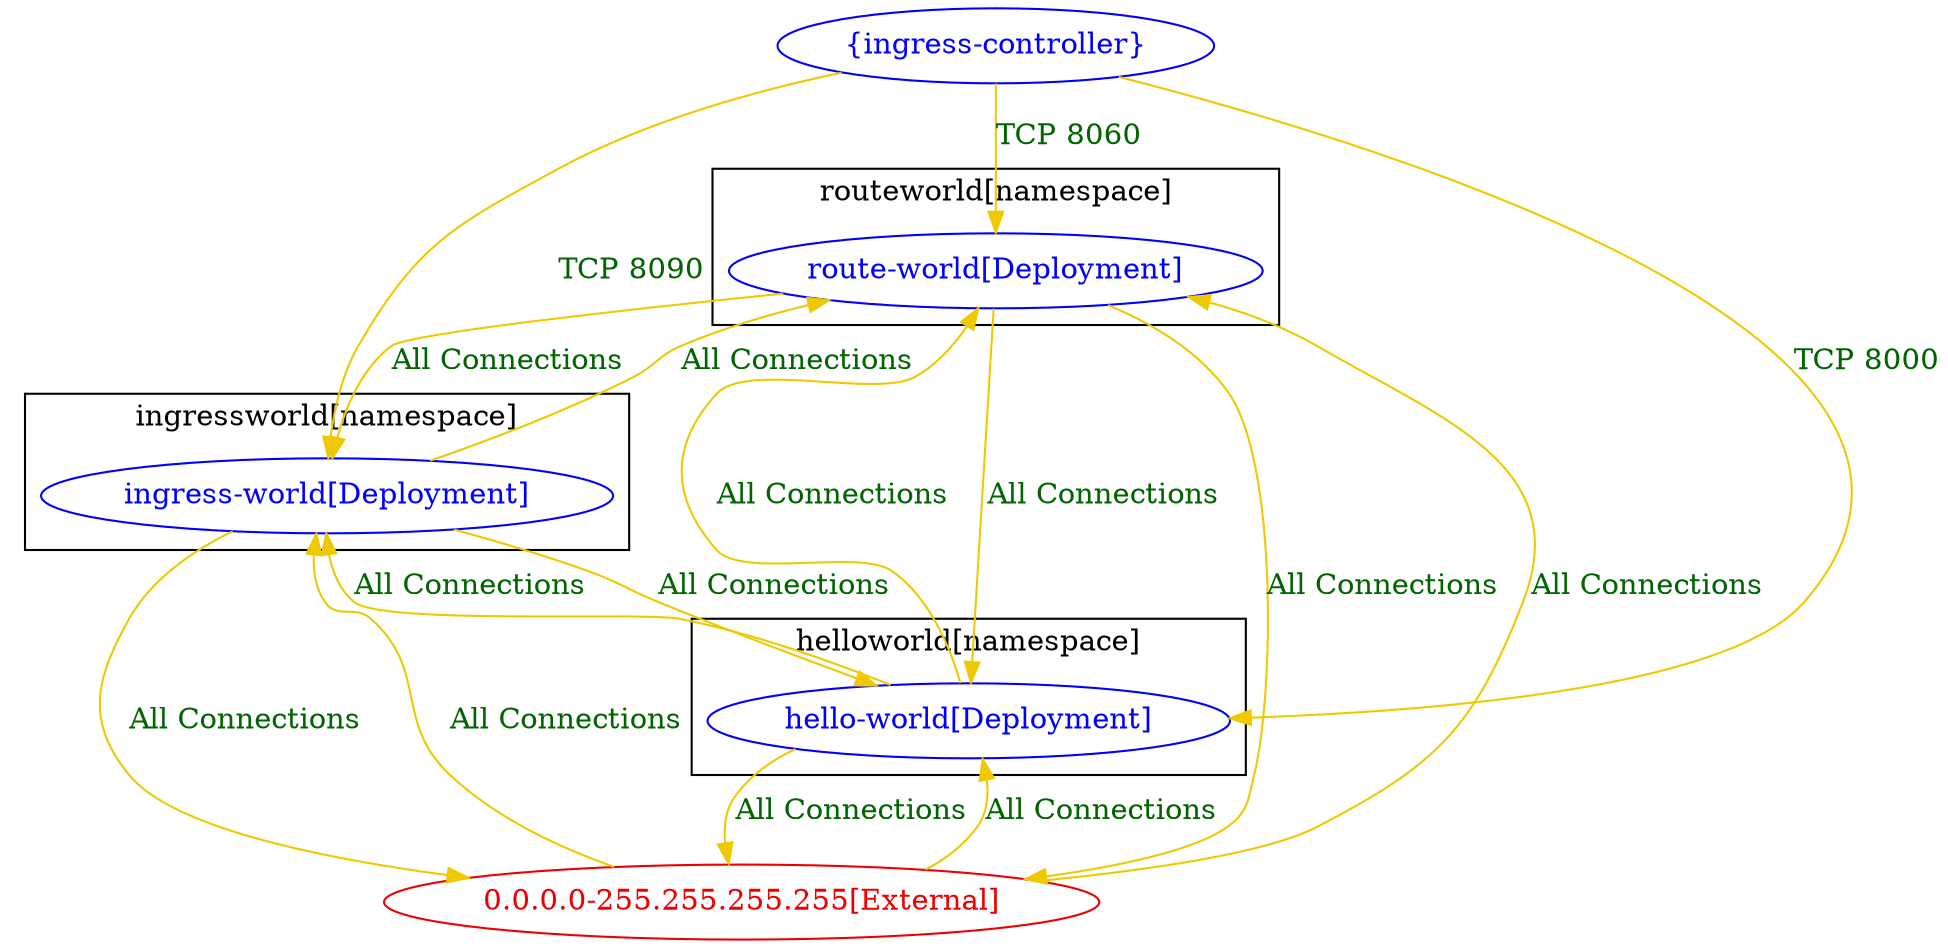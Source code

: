 digraph {
	subgraph "cluster_helloworld[namespace]" {
		color="black"
		fontcolor="black"
		"helloworld/hello-world[Deployment]" [label="hello-world[Deployment]" color="blue" fontcolor="blue"]
		label="helloworld[namespace]"
	}
	subgraph "cluster_ingressworld[namespace]" {
		color="black"
		fontcolor="black"
		"ingressworld/ingress-world[Deployment]" [label="ingress-world[Deployment]" color="blue" fontcolor="blue"]
		label="ingressworld[namespace]"
	}
	subgraph "cluster_routeworld[namespace]" {
		color="black"
		fontcolor="black"
		"routeworld/route-world[Deployment]" [label="route-world[Deployment]" color="blue" fontcolor="blue"]
		label="routeworld[namespace]"
	}
	"0.0.0.0-255.255.255.255[External]" [label="0.0.0.0-255.255.255.255[External]" color="red2" fontcolor="red2"]
	"{ingress-controller}" [label="{ingress-controller}" color="blue" fontcolor="blue"]
	"0.0.0.0-255.255.255.255[External]" -> "helloworld/hello-world[Deployment]" [label="All Connections" color="gold2" fontcolor="darkgreen" weight=0.5]
	"0.0.0.0-255.255.255.255[External]" -> "ingressworld/ingress-world[Deployment]" [label="All Connections" color="gold2" fontcolor="darkgreen" weight=0.5]
	"0.0.0.0-255.255.255.255[External]" -> "routeworld/route-world[Deployment]" [label="All Connections" color="gold2" fontcolor="darkgreen" weight=0.5]
	"helloworld/hello-world[Deployment]" -> "0.0.0.0-255.255.255.255[External]" [label="All Connections" color="gold2" fontcolor="darkgreen" weight=1]
	"helloworld/hello-world[Deployment]" -> "ingressworld/ingress-world[Deployment]" [label="All Connections" color="gold2" fontcolor="darkgreen" weight=0.5]
	"helloworld/hello-world[Deployment]" -> "routeworld/route-world[Deployment]" [label="All Connections" color="gold2" fontcolor="darkgreen" weight=0.5]
	"ingressworld/ingress-world[Deployment]" -> "0.0.0.0-255.255.255.255[External]" [label="All Connections" color="gold2" fontcolor="darkgreen" weight=1]
	"ingressworld/ingress-world[Deployment]" -> "helloworld/hello-world[Deployment]" [label="All Connections" color="gold2" fontcolor="darkgreen" weight=1]
	"ingressworld/ingress-world[Deployment]" -> "routeworld/route-world[Deployment]" [label="All Connections" color="gold2" fontcolor="darkgreen" weight=0.5]
	"routeworld/route-world[Deployment]" -> "0.0.0.0-255.255.255.255[External]" [label="All Connections" color="gold2" fontcolor="darkgreen" weight=1]
	"routeworld/route-world[Deployment]" -> "helloworld/hello-world[Deployment]" [label="All Connections" color="gold2" fontcolor="darkgreen" weight=1]
	"routeworld/route-world[Deployment]" -> "ingressworld/ingress-world[Deployment]" [label="All Connections" color="gold2" fontcolor="darkgreen" weight=1]
	"{ingress-controller}" -> "helloworld/hello-world[Deployment]" [label="TCP 8000" color="gold2" fontcolor="darkgreen" weight=1]
	"{ingress-controller}" -> "ingressworld/ingress-world[Deployment]" [label="TCP 8090" color="gold2" fontcolor="darkgreen" weight=1]
	"{ingress-controller}" -> "routeworld/route-world[Deployment]" [label="TCP 8060" color="gold2" fontcolor="darkgreen" weight=1]
}